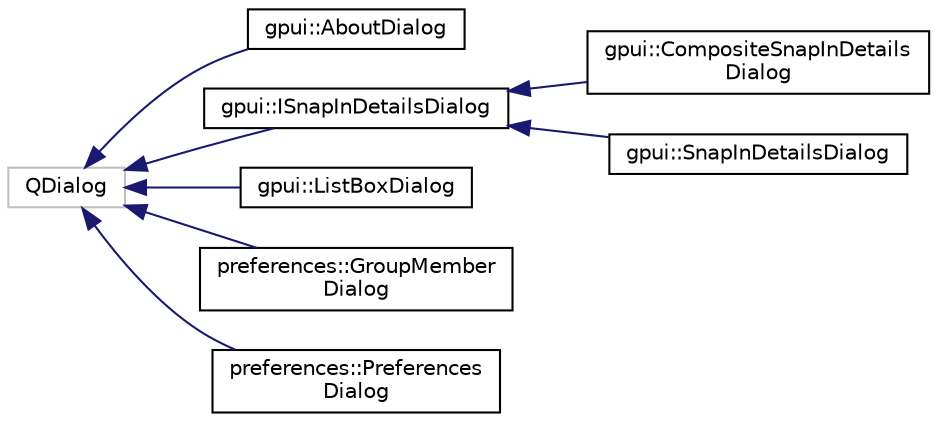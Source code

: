 digraph "Graphical Class Hierarchy"
{
 // LATEX_PDF_SIZE
  edge [fontname="Helvetica",fontsize="10",labelfontname="Helvetica",labelfontsize="10"];
  node [fontname="Helvetica",fontsize="10",shape=record];
  rankdir="LR";
  Node181 [label="QDialog",height=0.2,width=0.4,color="grey75", fillcolor="white", style="filled",tooltip=" "];
  Node181 -> Node0 [dir="back",color="midnightblue",fontsize="10",style="solid",fontname="Helvetica"];
  Node0 [label="gpui::AboutDialog",height=0.2,width=0.4,color="black", fillcolor="white", style="filled",URL="$classgpui_1_1_about_dialog.html",tooltip=" "];
  Node181 -> Node183 [dir="back",color="midnightblue",fontsize="10",style="solid",fontname="Helvetica"];
  Node183 [label="gpui::ISnapInDetailsDialog",height=0.2,width=0.4,color="black", fillcolor="white", style="filled",URL="$classgpui_1_1_i_snap_in_details_dialog.html",tooltip="Common interface for a details dialog."];
  Node183 -> Node184 [dir="back",color="midnightblue",fontsize="10",style="solid",fontname="Helvetica"];
  Node184 [label="gpui::CompositeSnapInDetails\lDialog",height=0.2,width=0.4,color="black", fillcolor="white", style="filled",URL="$classgpui_1_1_composite_snap_in_details_dialog.html",tooltip="Shows properties and dependencies of composite snap-in."];
  Node183 -> Node185 [dir="back",color="midnightblue",fontsize="10",style="solid",fontname="Helvetica"];
  Node185 [label="gpui::SnapInDetailsDialog",height=0.2,width=0.4,color="black", fillcolor="white", style="filled",URL="$classgpui_1_1_snap_in_details_dialog.html",tooltip="class SnapInDetailsDialog Shows properties of a snap-in. Provides information on snap-in name,..."];
  Node181 -> Node186 [dir="back",color="midnightblue",fontsize="10",style="solid",fontname="Helvetica"];
  Node186 [label="gpui::ListBoxDialog",height=0.2,width=0.4,color="black", fillcolor="white", style="filled",URL="$classgpui_1_1_list_box_dialog.html",tooltip=" "];
  Node181 -> Node187 [dir="back",color="midnightblue",fontsize="10",style="solid",fontname="Helvetica"];
  Node187 [label="preferences::GroupMember\lDialog",height=0.2,width=0.4,color="black", fillcolor="white", style="filled",URL="$classpreferences_1_1_group_member_dialog.html",tooltip=" "];
  Node181 -> Node188 [dir="back",color="midnightblue",fontsize="10",style="solid",fontname="Helvetica"];
  Node188 [label="preferences::Preferences\lDialog",height=0.2,width=0.4,color="black", fillcolor="white", style="filled",URL="$classpreferences_1_1_preferences_dialog.html",tooltip=" "];
}
